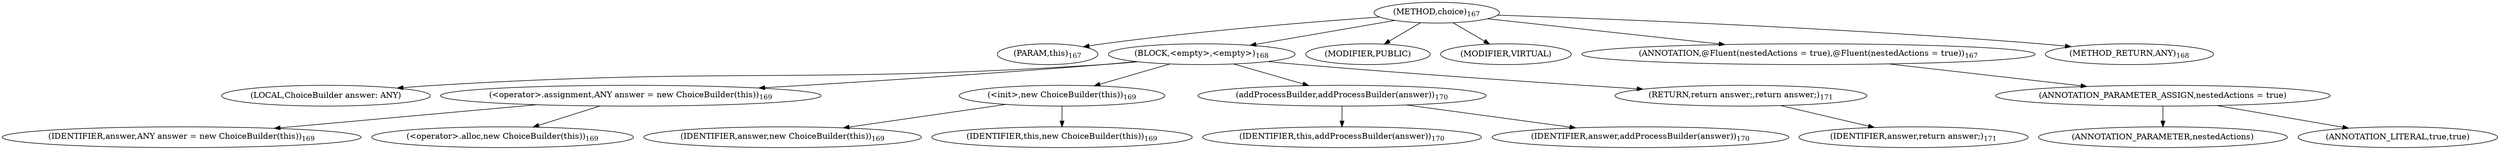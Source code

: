 digraph "choice" {  
"464" [label = <(METHOD,choice)<SUB>167</SUB>> ]
"46" [label = <(PARAM,this)<SUB>167</SUB>> ]
"465" [label = <(BLOCK,&lt;empty&gt;,&lt;empty&gt;)<SUB>168</SUB>> ]
"48" [label = <(LOCAL,ChoiceBuilder answer: ANY)> ]
"466" [label = <(&lt;operator&gt;.assignment,ANY answer = new ChoiceBuilder(this))<SUB>169</SUB>> ]
"467" [label = <(IDENTIFIER,answer,ANY answer = new ChoiceBuilder(this))<SUB>169</SUB>> ]
"468" [label = <(&lt;operator&gt;.alloc,new ChoiceBuilder(this))<SUB>169</SUB>> ]
"469" [label = <(&lt;init&gt;,new ChoiceBuilder(this))<SUB>169</SUB>> ]
"47" [label = <(IDENTIFIER,answer,new ChoiceBuilder(this))<SUB>169</SUB>> ]
"45" [label = <(IDENTIFIER,this,new ChoiceBuilder(this))<SUB>169</SUB>> ]
"470" [label = <(addProcessBuilder,addProcessBuilder(answer))<SUB>170</SUB>> ]
"49" [label = <(IDENTIFIER,this,addProcessBuilder(answer))<SUB>170</SUB>> ]
"471" [label = <(IDENTIFIER,answer,addProcessBuilder(answer))<SUB>170</SUB>> ]
"472" [label = <(RETURN,return answer;,return answer;)<SUB>171</SUB>> ]
"473" [label = <(IDENTIFIER,answer,return answer;)<SUB>171</SUB>> ]
"474" [label = <(MODIFIER,PUBLIC)> ]
"475" [label = <(MODIFIER,VIRTUAL)> ]
"476" [label = <(ANNOTATION,@Fluent(nestedActions = true),@Fluent(nestedActions = true))<SUB>167</SUB>> ]
"477" [label = <(ANNOTATION_PARAMETER_ASSIGN,nestedActions = true)> ]
"478" [label = <(ANNOTATION_PARAMETER,nestedActions)> ]
"479" [label = <(ANNOTATION_LITERAL,true,true)> ]
"480" [label = <(METHOD_RETURN,ANY)<SUB>168</SUB>> ]
  "464" -> "46" 
  "464" -> "465" 
  "464" -> "474" 
  "464" -> "475" 
  "464" -> "476" 
  "464" -> "480" 
  "465" -> "48" 
  "465" -> "466" 
  "465" -> "469" 
  "465" -> "470" 
  "465" -> "472" 
  "466" -> "467" 
  "466" -> "468" 
  "469" -> "47" 
  "469" -> "45" 
  "470" -> "49" 
  "470" -> "471" 
  "472" -> "473" 
  "476" -> "477" 
  "477" -> "478" 
  "477" -> "479" 
}
